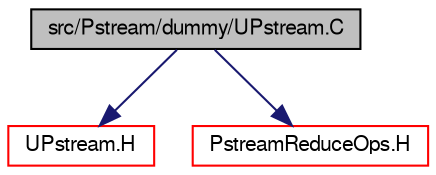 digraph "src/Pstream/dummy/UPstream.C"
{
  bgcolor="transparent";
  edge [fontname="FreeSans",fontsize="10",labelfontname="FreeSans",labelfontsize="10"];
  node [fontname="FreeSans",fontsize="10",shape=record];
  Node0 [label="src/Pstream/dummy/UPstream.C",height=0.2,width=0.4,color="black", fillcolor="grey75", style="filled", fontcolor="black"];
  Node0 -> Node1 [color="midnightblue",fontsize="10",style="solid",fontname="FreeSans"];
  Node1 [label="UPstream.H",height=0.2,width=0.4,color="red",URL="$a09164.html"];
  Node0 -> Node69 [color="midnightblue",fontsize="10",style="solid",fontname="FreeSans"];
  Node69 [label="PstreamReduceOps.H",height=0.2,width=0.4,color="red",URL="$a09146.html"];
}
